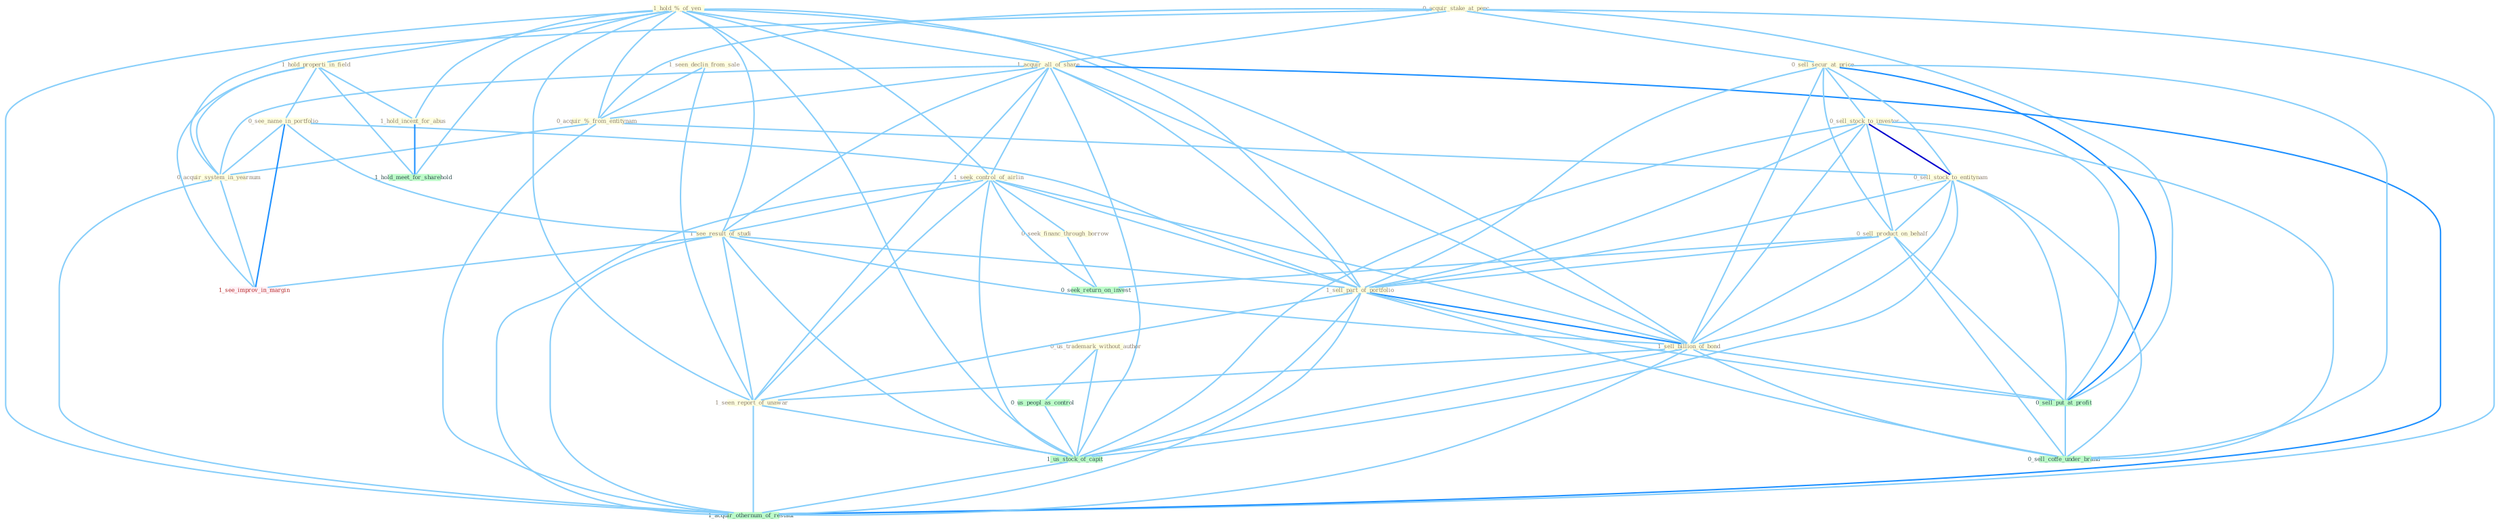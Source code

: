 Graph G{ 
    node
    [shape=polygon,style=filled,width=.5,height=.06,color="#BDFCC9",fixedsize=true,fontsize=4,
    fontcolor="#2f4f4f"];
    {node
    [color="#ffffe0", fontcolor="#8b7d6b"] "1_hold_%_of_yen " "0_acquir_stake_at_penc " "1_hold_properti_in_field " "1_acquir_all_of_share " "1_seen_declin_from_sale " "1_seek_control_of_airlin " "0_acquir_%_from_entitynam " "0_sell_secur_at_price " "0_see_name_in_portfolio " "0_us_trademark_without_author " "0_seek_financ_through_borrow " "0_sell_stock_to_investor " "0_acquir_system_in_yearnum " "0_sell_stock_to_entitynam " "0_sell_product_on_behalf " "1_hold_incent_for_abus " "1_see_result_of_studi " "1_sell_part_of_portfolio " "1_sell_billion_of_bond " "1_seen_report_of_unawar "}
{node [color="#fff0f5", fontcolor="#b22222"] "1_see_improv_in_margin "}
edge [color="#B0E2FF"];

	"1_hold_%_of_yen " -- "1_hold_properti_in_field " [w="1", color="#87cefa" ];
	"1_hold_%_of_yen " -- "1_acquir_all_of_share " [w="1", color="#87cefa" ];
	"1_hold_%_of_yen " -- "1_seek_control_of_airlin " [w="1", color="#87cefa" ];
	"1_hold_%_of_yen " -- "0_acquir_%_from_entitynam " [w="1", color="#87cefa" ];
	"1_hold_%_of_yen " -- "1_hold_incent_for_abus " [w="1", color="#87cefa" ];
	"1_hold_%_of_yen " -- "1_see_result_of_studi " [w="1", color="#87cefa" ];
	"1_hold_%_of_yen " -- "1_sell_part_of_portfolio " [w="1", color="#87cefa" ];
	"1_hold_%_of_yen " -- "1_sell_billion_of_bond " [w="1", color="#87cefa" ];
	"1_hold_%_of_yen " -- "1_seen_report_of_unawar " [w="1", color="#87cefa" ];
	"1_hold_%_of_yen " -- "1_us_stock_of_capit " [w="1", color="#87cefa" ];
	"1_hold_%_of_yen " -- "1_hold_meet_for_sharehold " [w="1", color="#87cefa" ];
	"1_hold_%_of_yen " -- "1_acquir_othernum_of_restaur " [w="1", color="#87cefa" ];
	"0_acquir_stake_at_penc " -- "1_acquir_all_of_share " [w="1", color="#87cefa" ];
	"0_acquir_stake_at_penc " -- "0_acquir_%_from_entitynam " [w="1", color="#87cefa" ];
	"0_acquir_stake_at_penc " -- "0_sell_secur_at_price " [w="1", color="#87cefa" ];
	"0_acquir_stake_at_penc " -- "0_acquir_system_in_yearnum " [w="1", color="#87cefa" ];
	"0_acquir_stake_at_penc " -- "0_sell_put_at_profit " [w="1", color="#87cefa" ];
	"0_acquir_stake_at_penc " -- "1_acquir_othernum_of_restaur " [w="1", color="#87cefa" ];
	"1_hold_properti_in_field " -- "0_see_name_in_portfolio " [w="1", color="#87cefa" ];
	"1_hold_properti_in_field " -- "0_acquir_system_in_yearnum " [w="1", color="#87cefa" ];
	"1_hold_properti_in_field " -- "1_hold_incent_for_abus " [w="1", color="#87cefa" ];
	"1_hold_properti_in_field " -- "1_see_improv_in_margin " [w="1", color="#87cefa" ];
	"1_hold_properti_in_field " -- "1_hold_meet_for_sharehold " [w="1", color="#87cefa" ];
	"1_acquir_all_of_share " -- "1_seek_control_of_airlin " [w="1", color="#87cefa" ];
	"1_acquir_all_of_share " -- "0_acquir_%_from_entitynam " [w="1", color="#87cefa" ];
	"1_acquir_all_of_share " -- "0_acquir_system_in_yearnum " [w="1", color="#87cefa" ];
	"1_acquir_all_of_share " -- "1_see_result_of_studi " [w="1", color="#87cefa" ];
	"1_acquir_all_of_share " -- "1_sell_part_of_portfolio " [w="1", color="#87cefa" ];
	"1_acquir_all_of_share " -- "1_sell_billion_of_bond " [w="1", color="#87cefa" ];
	"1_acquir_all_of_share " -- "1_seen_report_of_unawar " [w="1", color="#87cefa" ];
	"1_acquir_all_of_share " -- "1_us_stock_of_capit " [w="1", color="#87cefa" ];
	"1_acquir_all_of_share " -- "1_acquir_othernum_of_restaur " [w="2", color="#1e90ff" , len=0.8];
	"1_seen_declin_from_sale " -- "0_acquir_%_from_entitynam " [w="1", color="#87cefa" ];
	"1_seen_declin_from_sale " -- "1_seen_report_of_unawar " [w="1", color="#87cefa" ];
	"1_seek_control_of_airlin " -- "0_seek_financ_through_borrow " [w="1", color="#87cefa" ];
	"1_seek_control_of_airlin " -- "1_see_result_of_studi " [w="1", color="#87cefa" ];
	"1_seek_control_of_airlin " -- "1_sell_part_of_portfolio " [w="1", color="#87cefa" ];
	"1_seek_control_of_airlin " -- "1_sell_billion_of_bond " [w="1", color="#87cefa" ];
	"1_seek_control_of_airlin " -- "1_seen_report_of_unawar " [w="1", color="#87cefa" ];
	"1_seek_control_of_airlin " -- "0_seek_return_on_invest " [w="1", color="#87cefa" ];
	"1_seek_control_of_airlin " -- "1_us_stock_of_capit " [w="1", color="#87cefa" ];
	"1_seek_control_of_airlin " -- "1_acquir_othernum_of_restaur " [w="1", color="#87cefa" ];
	"0_acquir_%_from_entitynam " -- "0_acquir_system_in_yearnum " [w="1", color="#87cefa" ];
	"0_acquir_%_from_entitynam " -- "0_sell_stock_to_entitynam " [w="1", color="#87cefa" ];
	"0_acquir_%_from_entitynam " -- "1_acquir_othernum_of_restaur " [w="1", color="#87cefa" ];
	"0_sell_secur_at_price " -- "0_sell_stock_to_investor " [w="1", color="#87cefa" ];
	"0_sell_secur_at_price " -- "0_sell_stock_to_entitynam " [w="1", color="#87cefa" ];
	"0_sell_secur_at_price " -- "0_sell_product_on_behalf " [w="1", color="#87cefa" ];
	"0_sell_secur_at_price " -- "1_sell_part_of_portfolio " [w="1", color="#87cefa" ];
	"0_sell_secur_at_price " -- "1_sell_billion_of_bond " [w="1", color="#87cefa" ];
	"0_sell_secur_at_price " -- "0_sell_put_at_profit " [w="2", color="#1e90ff" , len=0.8];
	"0_sell_secur_at_price " -- "0_sell_coffe_under_brand " [w="1", color="#87cefa" ];
	"0_see_name_in_portfolio " -- "0_acquir_system_in_yearnum " [w="1", color="#87cefa" ];
	"0_see_name_in_portfolio " -- "1_see_result_of_studi " [w="1", color="#87cefa" ];
	"0_see_name_in_portfolio " -- "1_sell_part_of_portfolio " [w="1", color="#87cefa" ];
	"0_see_name_in_portfolio " -- "1_see_improv_in_margin " [w="2", color="#1e90ff" , len=0.8];
	"0_us_trademark_without_author " -- "0_us_peopl_as_control " [w="1", color="#87cefa" ];
	"0_us_trademark_without_author " -- "1_us_stock_of_capit " [w="1", color="#87cefa" ];
	"0_seek_financ_through_borrow " -- "0_seek_return_on_invest " [w="1", color="#87cefa" ];
	"0_sell_stock_to_investor " -- "0_sell_stock_to_entitynam " [w="3", color="#0000cd" , len=0.6];
	"0_sell_stock_to_investor " -- "0_sell_product_on_behalf " [w="1", color="#87cefa" ];
	"0_sell_stock_to_investor " -- "1_sell_part_of_portfolio " [w="1", color="#87cefa" ];
	"0_sell_stock_to_investor " -- "1_sell_billion_of_bond " [w="1", color="#87cefa" ];
	"0_sell_stock_to_investor " -- "0_sell_put_at_profit " [w="1", color="#87cefa" ];
	"0_sell_stock_to_investor " -- "1_us_stock_of_capit " [w="1", color="#87cefa" ];
	"0_sell_stock_to_investor " -- "0_sell_coffe_under_brand " [w="1", color="#87cefa" ];
	"0_acquir_system_in_yearnum " -- "1_see_improv_in_margin " [w="1", color="#87cefa" ];
	"0_acquir_system_in_yearnum " -- "1_acquir_othernum_of_restaur " [w="1", color="#87cefa" ];
	"0_sell_stock_to_entitynam " -- "0_sell_product_on_behalf " [w="1", color="#87cefa" ];
	"0_sell_stock_to_entitynam " -- "1_sell_part_of_portfolio " [w="1", color="#87cefa" ];
	"0_sell_stock_to_entitynam " -- "1_sell_billion_of_bond " [w="1", color="#87cefa" ];
	"0_sell_stock_to_entitynam " -- "0_sell_put_at_profit " [w="1", color="#87cefa" ];
	"0_sell_stock_to_entitynam " -- "1_us_stock_of_capit " [w="1", color="#87cefa" ];
	"0_sell_stock_to_entitynam " -- "0_sell_coffe_under_brand " [w="1", color="#87cefa" ];
	"0_sell_product_on_behalf " -- "1_sell_part_of_portfolio " [w="1", color="#87cefa" ];
	"0_sell_product_on_behalf " -- "1_sell_billion_of_bond " [w="1", color="#87cefa" ];
	"0_sell_product_on_behalf " -- "0_sell_put_at_profit " [w="1", color="#87cefa" ];
	"0_sell_product_on_behalf " -- "0_seek_return_on_invest " [w="1", color="#87cefa" ];
	"0_sell_product_on_behalf " -- "0_sell_coffe_under_brand " [w="1", color="#87cefa" ];
	"1_hold_incent_for_abus " -- "1_hold_meet_for_sharehold " [w="2", color="#1e90ff" , len=0.8];
	"1_see_result_of_studi " -- "1_sell_part_of_portfolio " [w="1", color="#87cefa" ];
	"1_see_result_of_studi " -- "1_sell_billion_of_bond " [w="1", color="#87cefa" ];
	"1_see_result_of_studi " -- "1_seen_report_of_unawar " [w="1", color="#87cefa" ];
	"1_see_result_of_studi " -- "1_us_stock_of_capit " [w="1", color="#87cefa" ];
	"1_see_result_of_studi " -- "1_see_improv_in_margin " [w="1", color="#87cefa" ];
	"1_see_result_of_studi " -- "1_acquir_othernum_of_restaur " [w="1", color="#87cefa" ];
	"1_sell_part_of_portfolio " -- "1_sell_billion_of_bond " [w="2", color="#1e90ff" , len=0.8];
	"1_sell_part_of_portfolio " -- "1_seen_report_of_unawar " [w="1", color="#87cefa" ];
	"1_sell_part_of_portfolio " -- "0_sell_put_at_profit " [w="1", color="#87cefa" ];
	"1_sell_part_of_portfolio " -- "1_us_stock_of_capit " [w="1", color="#87cefa" ];
	"1_sell_part_of_portfolio " -- "0_sell_coffe_under_brand " [w="1", color="#87cefa" ];
	"1_sell_part_of_portfolio " -- "1_acquir_othernum_of_restaur " [w="1", color="#87cefa" ];
	"1_sell_billion_of_bond " -- "1_seen_report_of_unawar " [w="1", color="#87cefa" ];
	"1_sell_billion_of_bond " -- "0_sell_put_at_profit " [w="1", color="#87cefa" ];
	"1_sell_billion_of_bond " -- "1_us_stock_of_capit " [w="1", color="#87cefa" ];
	"1_sell_billion_of_bond " -- "0_sell_coffe_under_brand " [w="1", color="#87cefa" ];
	"1_sell_billion_of_bond " -- "1_acquir_othernum_of_restaur " [w="1", color="#87cefa" ];
	"1_seen_report_of_unawar " -- "1_us_stock_of_capit " [w="1", color="#87cefa" ];
	"1_seen_report_of_unawar " -- "1_acquir_othernum_of_restaur " [w="1", color="#87cefa" ];
	"0_us_peopl_as_control " -- "1_us_stock_of_capit " [w="1", color="#87cefa" ];
	"0_sell_put_at_profit " -- "0_sell_coffe_under_brand " [w="1", color="#87cefa" ];
	"1_us_stock_of_capit " -- "1_acquir_othernum_of_restaur " [w="1", color="#87cefa" ];
}